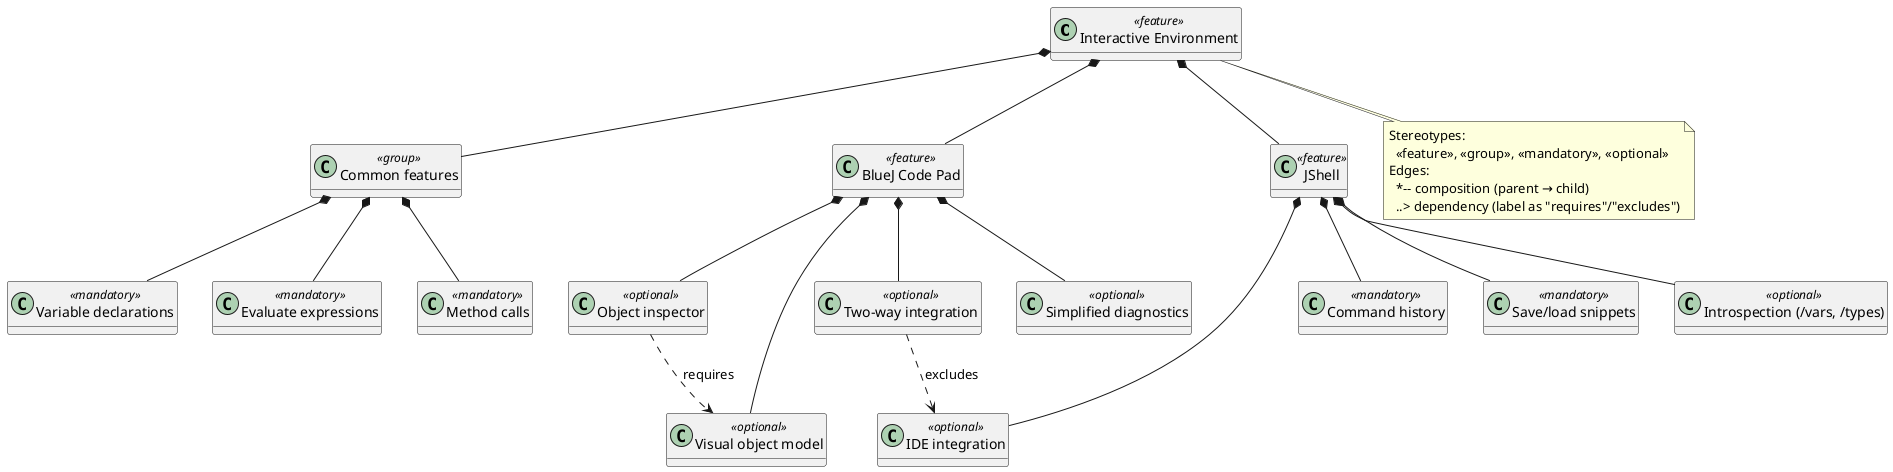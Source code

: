@startuml
hide methods
skinparam classAttributeIconSize 0

' === Feature nodes ===
class "Interactive Environment" as Root <<feature>>
class "Common features" as Common <<group>>
class "Evaluate expressions" as Eval <<mandatory>>
class "Method calls" as Calls <<mandatory>>
class "Variable declarations" as Vars <<mandatory>>

class "BlueJ Code Pad" as BJC <<feature>>
class "Visual object model" as VOM <<optional>>
class "Two-way integration" as TWI <<optional>>
class "Simplified diagnostics" as SD <<optional>>
class "Object inspector" as OI <<optional>>

class "JShell" as JSH <<feature>>
class "Command history" as Hist <<mandatory>>
class "Save/load snippets" as Save <<mandatory>>
class "Introspection (/vars, /types)" as Intro <<optional>>
class "IDE integration" as IDE <<optional>>

' === Tree (composition) ===
Root *-- Common
Root *-- BJC
Root *-- JSH

Common *-- Eval
Common *-- Calls
Common *-- Vars

BJC *-- VOM
BJC *-- TWI
BJC *-- SD
BJC *-- OI

JSH *-- Hist
JSH *-- Save
JSH *-- Intro
JSH *-- IDE

' === Cross-tree constraints ===
OI ..> VOM : requires
TWI ..> IDE : excludes

note bottom of Root
Stereotypes:
  <<feature>>, <<group>>, <<mandatory>>, <<optional>>
Edges:
  *-- composition (parent → child)
  ..> dependency (label as "requires"/"excludes")
end note
@enduml
